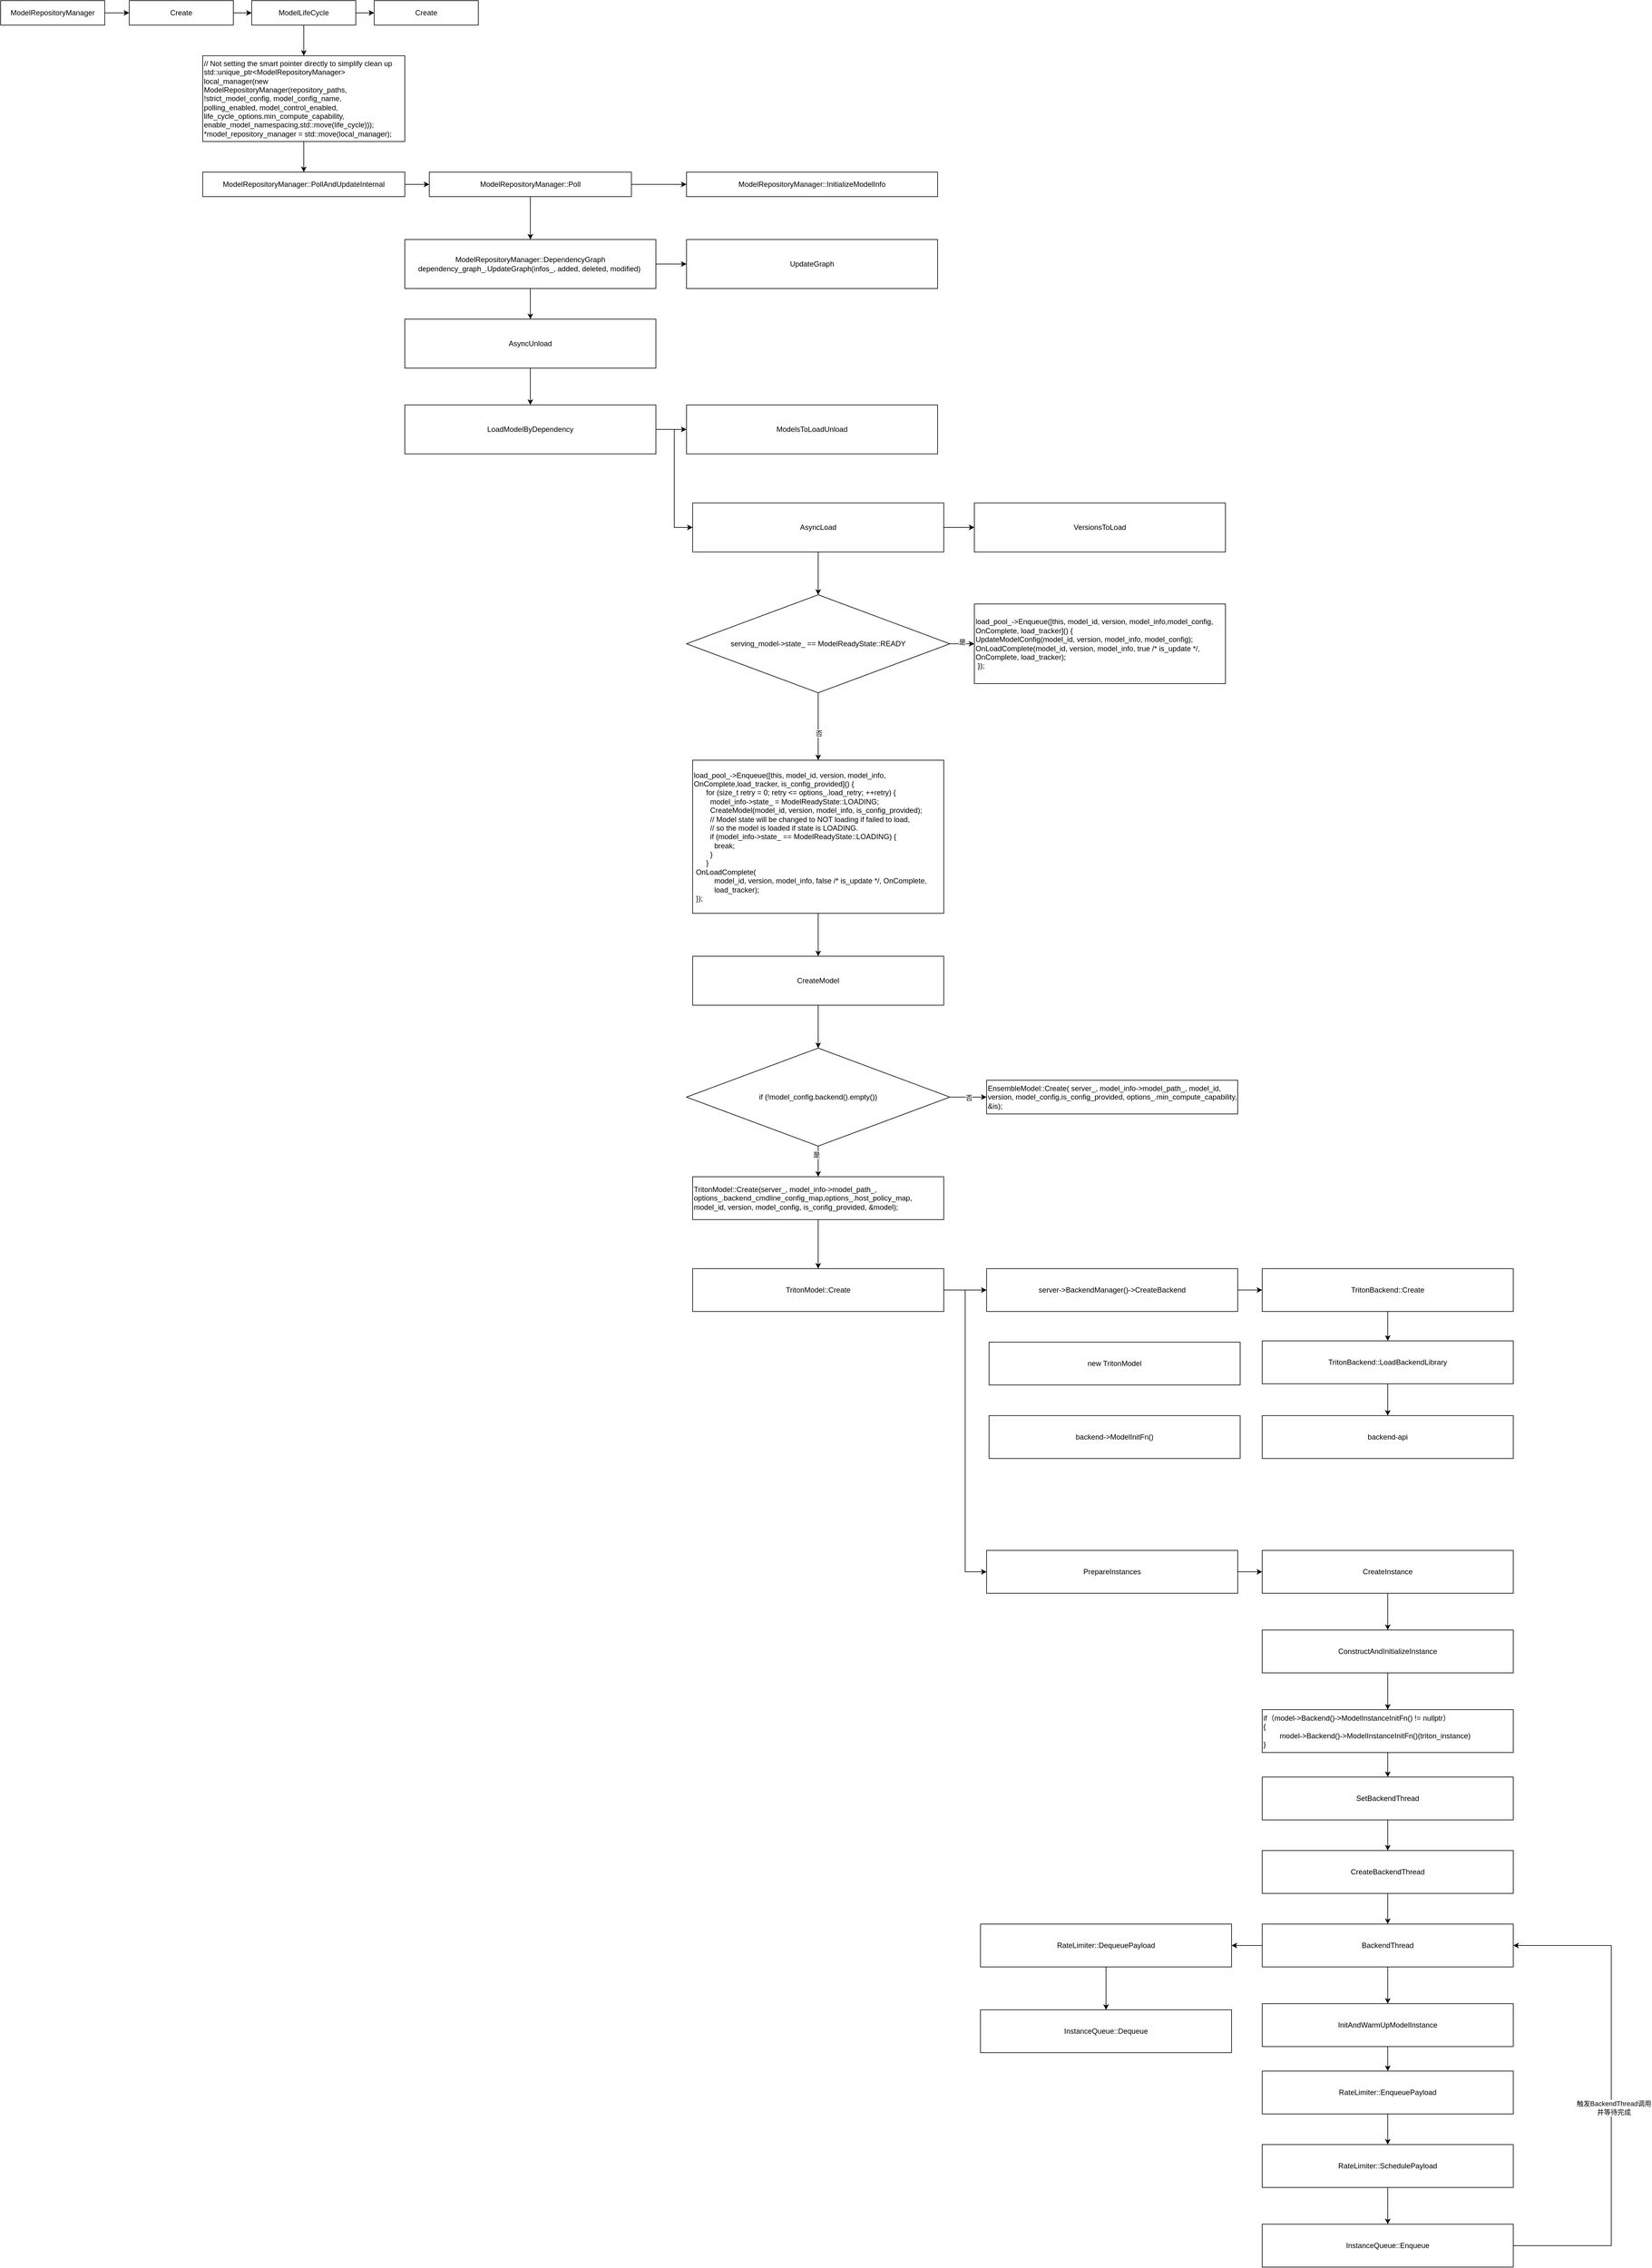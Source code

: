 <mxfile version="26.0.5">
  <diagram name="第 1 页" id="f1nWCCuWI_6rAyLzlvaS">
    <mxGraphModel dx="1674" dy="772" grid="1" gridSize="10" guides="1" tooltips="1" connect="1" arrows="1" fold="1" page="1" pageScale="1" pageWidth="827" pageHeight="1169" math="0" shadow="0">
      <root>
        <mxCell id="0" />
        <mxCell id="1" parent="0" />
        <mxCell id="RpQ-3ubnt-UxJicJJvZT-3" value="" style="edgeStyle=orthogonalEdgeStyle;rounded=0;orthogonalLoop=1;jettySize=auto;html=1;" parent="1" source="RpQ-3ubnt-UxJicJJvZT-1" target="RpQ-3ubnt-UxJicJJvZT-2" edge="1">
          <mxGeometry relative="1" as="geometry" />
        </mxCell>
        <mxCell id="RpQ-3ubnt-UxJicJJvZT-1" value="&lt;div class=&quot;lake-content&quot;&gt;&lt;span style=&quot;color: var(--md-editor-text-color-active)&quot; class=&quot;ne-text&quot;&gt;ModelRepositoryManager&lt;/span&gt;&lt;/div&gt;" style="rounded=0;whiteSpace=wrap;html=1;" parent="1" vertex="1">
          <mxGeometry x="40" y="80" width="170" height="40" as="geometry" />
        </mxCell>
        <mxCell id="RpQ-3ubnt-UxJicJJvZT-5" value="" style="edgeStyle=orthogonalEdgeStyle;rounded=0;orthogonalLoop=1;jettySize=auto;html=1;" parent="1" source="RpQ-3ubnt-UxJicJJvZT-2" target="RpQ-3ubnt-UxJicJJvZT-4" edge="1">
          <mxGeometry relative="1" as="geometry" />
        </mxCell>
        <mxCell id="RpQ-3ubnt-UxJicJJvZT-2" value="&lt;div class=&quot;lake-content&quot;&gt;&lt;span style=&quot;color: var(--md-editor-text-color-active)&quot; class=&quot;ne-text&quot;&gt;Create&lt;/span&gt;&lt;/div&gt;" style="rounded=0;whiteSpace=wrap;html=1;" parent="1" vertex="1">
          <mxGeometry x="250" y="80" width="170" height="40" as="geometry" />
        </mxCell>
        <mxCell id="RpQ-3ubnt-UxJicJJvZT-7" value="" style="edgeStyle=orthogonalEdgeStyle;rounded=0;orthogonalLoop=1;jettySize=auto;html=1;" parent="1" source="RpQ-3ubnt-UxJicJJvZT-4" target="RpQ-3ubnt-UxJicJJvZT-6" edge="1">
          <mxGeometry relative="1" as="geometry" />
        </mxCell>
        <mxCell id="RpQ-3ubnt-UxJicJJvZT-11" value="" style="edgeStyle=orthogonalEdgeStyle;rounded=0;orthogonalLoop=1;jettySize=auto;html=1;" parent="1" source="RpQ-3ubnt-UxJicJJvZT-4" target="RpQ-3ubnt-UxJicJJvZT-10" edge="1">
          <mxGeometry relative="1" as="geometry" />
        </mxCell>
        <mxCell id="RpQ-3ubnt-UxJicJJvZT-4" value="&lt;div class=&quot;lake-content&quot;&gt;&lt;span style=&quot;color: var(--md-editor-text-color-active)&quot; class=&quot;ne-text&quot;&gt;ModelLifeCycle&lt;/span&gt;&lt;/div&gt;" style="rounded=0;whiteSpace=wrap;html=1;" parent="1" vertex="1">
          <mxGeometry x="450" y="80" width="170" height="40" as="geometry" />
        </mxCell>
        <mxCell id="RpQ-3ubnt-UxJicJJvZT-6" value="&lt;div class=&quot;lake-content&quot;&gt;Create&lt;/div&gt;" style="rounded=0;whiteSpace=wrap;html=1;" parent="1" vertex="1">
          <mxGeometry x="650" y="80" width="170" height="40" as="geometry" />
        </mxCell>
        <mxCell id="RpQ-3ubnt-UxJicJJvZT-15" value="" style="edgeStyle=orthogonalEdgeStyle;rounded=0;orthogonalLoop=1;jettySize=auto;html=1;" parent="1" source="RpQ-3ubnt-UxJicJJvZT-9" target="RpQ-3ubnt-UxJicJJvZT-14" edge="1">
          <mxGeometry relative="1" as="geometry" />
        </mxCell>
        <mxCell id="RpQ-3ubnt-UxJicJJvZT-9" value="&lt;div class=&quot;lake-content&quot;&gt;&lt;div class=&quot;lake-content&quot;&gt;&lt;span class=&quot;ne-text&quot;&gt;&lt;span style=&quot;background-color: transparent; color: light-dark(rgb(0, 0, 0), rgb(255, 255, 255));&quot;&gt;ModelRepositoryManager::&lt;/span&gt;PollAndUpdateInternal&lt;/span&gt;&lt;/div&gt;&lt;/div&gt;" style="rounded=0;whiteSpace=wrap;html=1;" parent="1" vertex="1">
          <mxGeometry x="370" y="360" width="330" height="40" as="geometry" />
        </mxCell>
        <mxCell id="RpQ-3ubnt-UxJicJJvZT-12" value="" style="edgeStyle=orthogonalEdgeStyle;rounded=0;orthogonalLoop=1;jettySize=auto;html=1;" parent="1" source="RpQ-3ubnt-UxJicJJvZT-10" target="RpQ-3ubnt-UxJicJJvZT-9" edge="1">
          <mxGeometry relative="1" as="geometry" />
        </mxCell>
        <mxCell id="RpQ-3ubnt-UxJicJJvZT-10" value="&lt;div class=&quot;lake-content&quot;&gt;&lt;div class=&quot;lake-content&quot;&gt;// Not setting the smart pointer directly to simplify clean up&lt;/div&gt;&lt;div class=&quot;lake-content&quot;&gt;std::unique_ptr&amp;lt;ModelRepositoryManager&amp;gt; local_manager(&lt;span style=&quot;background-color: transparent; color: light-dark(rgb(0, 0, 0), rgb(255, 255, 255));&quot;&gt;new ModelRepositoryManager(&lt;/span&gt;&lt;span style=&quot;background-color: transparent; color: light-dark(rgb(0, 0, 0), rgb(255, 255, 255));&quot;&gt;repository_paths, !strict_model_config, model_config_name,&lt;/span&gt;&lt;/div&gt;&lt;div class=&quot;lake-content&quot;&gt;polling_enabled, model_control_enabled,&lt;/div&gt;&lt;div class=&quot;lake-content&quot;&gt;life_cycle_options.min_compute_capability, enable_model_namespacing,&lt;span style=&quot;background-color: transparent; color: light-dark(rgb(0, 0, 0), rgb(255, 255, 255));&quot;&gt;std::move(life_cycle)));&lt;/span&gt;&lt;/div&gt;&lt;div class=&quot;lake-content&quot;&gt;*model_repository_manager = std::move(local_manager);&lt;/div&gt;&lt;/div&gt;" style="rounded=0;whiteSpace=wrap;html=1;align=left;" parent="1" vertex="1">
          <mxGeometry x="370" y="170" width="330" height="140" as="geometry" />
        </mxCell>
        <mxCell id="RpQ-3ubnt-UxJicJJvZT-17" value="" style="edgeStyle=orthogonalEdgeStyle;rounded=0;orthogonalLoop=1;jettySize=auto;html=1;" parent="1" source="RpQ-3ubnt-UxJicJJvZT-14" target="RpQ-3ubnt-UxJicJJvZT-16" edge="1">
          <mxGeometry relative="1" as="geometry" />
        </mxCell>
        <mxCell id="RpQ-3ubnt-UxJicJJvZT-19" value="" style="edgeStyle=orthogonalEdgeStyle;rounded=0;orthogonalLoop=1;jettySize=auto;html=1;" parent="1" source="RpQ-3ubnt-UxJicJJvZT-14" target="RpQ-3ubnt-UxJicJJvZT-18" edge="1">
          <mxGeometry relative="1" as="geometry" />
        </mxCell>
        <mxCell id="RpQ-3ubnt-UxJicJJvZT-14" value="&lt;div class=&quot;lake-content&quot;&gt;&lt;div class=&quot;lake-content&quot;&gt;&lt;span class=&quot;ne-text&quot;&gt;&lt;span style=&quot;background-color: transparent; color: light-dark(rgb(0, 0, 0), rgb(255, 255, 255));&quot;&gt;ModelRepositoryManager::&lt;/span&gt;Poll&lt;/span&gt;&lt;/div&gt;&lt;/div&gt;" style="rounded=0;whiteSpace=wrap;html=1;" parent="1" vertex="1">
          <mxGeometry x="740" y="360" width="330" height="40" as="geometry" />
        </mxCell>
        <mxCell id="RpQ-3ubnt-UxJicJJvZT-16" value="&lt;div class=&quot;lake-content&quot;&gt;&lt;div class=&quot;lake-content&quot;&gt;&lt;span class=&quot;ne-text&quot;&gt;&lt;span style=&quot;background-color: transparent; color: light-dark(rgb(0, 0, 0), rgb(255, 255, 255));&quot;&gt;ModelRepositoryManager::&lt;/span&gt;InitializeModelInfo&lt;/span&gt;&lt;/div&gt;&lt;/div&gt;" style="rounded=0;whiteSpace=wrap;html=1;" parent="1" vertex="1">
          <mxGeometry x="1160" y="360" width="410" height="40" as="geometry" />
        </mxCell>
        <mxCell id="RpQ-3ubnt-UxJicJJvZT-21" value="" style="edgeStyle=orthogonalEdgeStyle;rounded=0;orthogonalLoop=1;jettySize=auto;html=1;" parent="1" source="RpQ-3ubnt-UxJicJJvZT-18" target="RpQ-3ubnt-UxJicJJvZT-20" edge="1">
          <mxGeometry relative="1" as="geometry" />
        </mxCell>
        <mxCell id="RpQ-3ubnt-UxJicJJvZT-23" value="" style="edgeStyle=orthogonalEdgeStyle;rounded=0;orthogonalLoop=1;jettySize=auto;html=1;" parent="1" source="RpQ-3ubnt-UxJicJJvZT-18" target="RpQ-3ubnt-UxJicJJvZT-22" edge="1">
          <mxGeometry relative="1" as="geometry" />
        </mxCell>
        <mxCell id="RpQ-3ubnt-UxJicJJvZT-18" value="&lt;div class=&quot;lake-content&quot;&gt;&lt;div class=&quot;lake-content&quot;&gt;&lt;span class=&quot;ne-text&quot;&gt;&lt;span style=&quot;background-color: transparent; color: light-dark(rgb(0, 0, 0), rgb(255, 255, 255));&quot;&gt;ModelRepositoryManager::&lt;/span&gt;DependencyGraph&lt;/span&gt;&lt;/div&gt;&lt;div class=&quot;lake-content&quot;&gt;&lt;span class=&quot;ne-text&quot;&gt;dependency_graph_.UpdateGraph(infos_, added, deleted, modified)&amp;nbsp;&lt;/span&gt;&lt;/div&gt;&lt;/div&gt;" style="rounded=0;whiteSpace=wrap;html=1;" parent="1" vertex="1">
          <mxGeometry x="700" y="470" width="410" height="80" as="geometry" />
        </mxCell>
        <mxCell id="RpQ-3ubnt-UxJicJJvZT-20" value="&lt;div class=&quot;lake-content&quot;&gt;&lt;div class=&quot;lake-content&quot;&gt;UpdateGraph&lt;/div&gt;&lt;/div&gt;" style="rounded=0;whiteSpace=wrap;html=1;" parent="1" vertex="1">
          <mxGeometry x="1160" y="470" width="410" height="80" as="geometry" />
        </mxCell>
        <mxCell id="RpQ-3ubnt-UxJicJJvZT-25" value="" style="edgeStyle=orthogonalEdgeStyle;rounded=0;orthogonalLoop=1;jettySize=auto;html=1;" parent="1" source="RpQ-3ubnt-UxJicJJvZT-22" target="RpQ-3ubnt-UxJicJJvZT-24" edge="1">
          <mxGeometry relative="1" as="geometry" />
        </mxCell>
        <mxCell id="RpQ-3ubnt-UxJicJJvZT-22" value="&lt;div class=&quot;lake-content&quot;&gt;&lt;div class=&quot;lake-content&quot;&gt;AsyncUnload&lt;/div&gt;&lt;/div&gt;" style="rounded=0;whiteSpace=wrap;html=1;" parent="1" vertex="1">
          <mxGeometry x="700" y="600" width="410" height="80" as="geometry" />
        </mxCell>
        <mxCell id="RpQ-3ubnt-UxJicJJvZT-27" value="" style="edgeStyle=orthogonalEdgeStyle;rounded=0;orthogonalLoop=1;jettySize=auto;html=1;" parent="1" source="RpQ-3ubnt-UxJicJJvZT-24" target="RpQ-3ubnt-UxJicJJvZT-26" edge="1">
          <mxGeometry relative="1" as="geometry" />
        </mxCell>
        <mxCell id="RpQ-3ubnt-UxJicJJvZT-29" style="edgeStyle=orthogonalEdgeStyle;rounded=0;orthogonalLoop=1;jettySize=auto;html=1;exitX=1;exitY=0.5;exitDx=0;exitDy=0;entryX=0;entryY=0.5;entryDx=0;entryDy=0;" parent="1" source="RpQ-3ubnt-UxJicJJvZT-24" target="RpQ-3ubnt-UxJicJJvZT-28" edge="1">
          <mxGeometry relative="1" as="geometry" />
        </mxCell>
        <mxCell id="RpQ-3ubnt-UxJicJJvZT-24" value="&lt;div class=&quot;lake-content&quot;&gt;&lt;div class=&quot;lake-content&quot;&gt;LoadModelByDependency&lt;/div&gt;&lt;/div&gt;" style="rounded=0;whiteSpace=wrap;html=1;" parent="1" vertex="1">
          <mxGeometry x="700" y="740" width="410" height="80" as="geometry" />
        </mxCell>
        <mxCell id="RpQ-3ubnt-UxJicJJvZT-26" value="&lt;div class=&quot;lake-content&quot;&gt;&lt;div class=&quot;lake-content&quot;&gt;ModelsToLoadUnload&lt;/div&gt;&lt;/div&gt;" style="rounded=0;whiteSpace=wrap;html=1;" parent="1" vertex="1">
          <mxGeometry x="1160" y="740" width="410" height="80" as="geometry" />
        </mxCell>
        <mxCell id="RpQ-3ubnt-UxJicJJvZT-31" value="" style="edgeStyle=orthogonalEdgeStyle;rounded=0;orthogonalLoop=1;jettySize=auto;html=1;" parent="1" source="RpQ-3ubnt-UxJicJJvZT-28" target="RpQ-3ubnt-UxJicJJvZT-30" edge="1">
          <mxGeometry relative="1" as="geometry" />
        </mxCell>
        <mxCell id="RpQ-3ubnt-UxJicJJvZT-42" value="" style="edgeStyle=orthogonalEdgeStyle;rounded=0;orthogonalLoop=1;jettySize=auto;html=1;" parent="1" source="RpQ-3ubnt-UxJicJJvZT-28" target="RpQ-3ubnt-UxJicJJvZT-32" edge="1">
          <mxGeometry relative="1" as="geometry" />
        </mxCell>
        <mxCell id="RpQ-3ubnt-UxJicJJvZT-28" value="&lt;div class=&quot;lake-content&quot;&gt;&lt;div class=&quot;lake-content&quot;&gt;AsyncLoad&lt;/div&gt;&lt;/div&gt;" style="rounded=0;whiteSpace=wrap;html=1;" parent="1" vertex="1">
          <mxGeometry x="1170" y="900" width="410" height="80" as="geometry" />
        </mxCell>
        <mxCell id="RpQ-3ubnt-UxJicJJvZT-30" value="&lt;div class=&quot;lake-content&quot;&gt;&lt;div class=&quot;lake-content&quot;&gt;VersionsToLoad&lt;/div&gt;&lt;/div&gt;" style="rounded=0;whiteSpace=wrap;html=1;" parent="1" vertex="1">
          <mxGeometry x="1630" y="900" width="410" height="80" as="geometry" />
        </mxCell>
        <mxCell id="RpQ-3ubnt-UxJicJJvZT-36" value="" style="edgeStyle=orthogonalEdgeStyle;rounded=0;orthogonalLoop=1;jettySize=auto;html=1;" parent="1" source="RpQ-3ubnt-UxJicJJvZT-32" target="RpQ-3ubnt-UxJicJJvZT-35" edge="1">
          <mxGeometry relative="1" as="geometry" />
        </mxCell>
        <mxCell id="RpQ-3ubnt-UxJicJJvZT-38" value="是" style="edgeLabel;html=1;align=center;verticalAlign=middle;resizable=0;points=[];" parent="RpQ-3ubnt-UxJicJJvZT-36" vertex="1" connectable="0">
          <mxGeometry x="-0.009" y="3" relative="1" as="geometry">
            <mxPoint as="offset" />
          </mxGeometry>
        </mxCell>
        <mxCell id="RpQ-3ubnt-UxJicJJvZT-40" value="" style="edgeStyle=orthogonalEdgeStyle;rounded=0;orthogonalLoop=1;jettySize=auto;html=1;" parent="1" source="RpQ-3ubnt-UxJicJJvZT-32" target="RpQ-3ubnt-UxJicJJvZT-33" edge="1">
          <mxGeometry relative="1" as="geometry" />
        </mxCell>
        <mxCell id="RpQ-3ubnt-UxJicJJvZT-41" value="否" style="edgeLabel;html=1;align=center;verticalAlign=middle;resizable=0;points=[];" parent="RpQ-3ubnt-UxJicJJvZT-40" vertex="1" connectable="0">
          <mxGeometry x="0.191" y="1" relative="1" as="geometry">
            <mxPoint as="offset" />
          </mxGeometry>
        </mxCell>
        <mxCell id="RpQ-3ubnt-UxJicJJvZT-32" value="serving_model-&gt;state_ == ModelReadyState::READY" style="rhombus;whiteSpace=wrap;html=1;" parent="1" vertex="1">
          <mxGeometry x="1160" y="1050" width="430" height="160" as="geometry" />
        </mxCell>
        <mxCell id="RpQ-3ubnt-UxJicJJvZT-47" value="" style="edgeStyle=orthogonalEdgeStyle;rounded=0;orthogonalLoop=1;jettySize=auto;html=1;" parent="1" source="RpQ-3ubnt-UxJicJJvZT-33" target="RpQ-3ubnt-UxJicJJvZT-46" edge="1">
          <mxGeometry relative="1" as="geometry" />
        </mxCell>
        <mxCell id="RpQ-3ubnt-UxJicJJvZT-33" value="&lt;div class=&quot;lake-content&quot;&gt;&lt;div class=&quot;lake-content&quot;&gt;&lt;div class=&quot;lake-content&quot;&gt;load_pool_-&amp;gt;Enqueue([this, model_id, version, model_info, OnComplete,&lt;span style=&quot;background-color: transparent; color: light-dark(rgb(0, 0, 0), rgb(255, 255, 255));&quot;&gt;load_tracker, is_config_provided]() {&lt;/span&gt;&lt;/div&gt;&lt;div class=&quot;lake-content&quot;&gt;&amp;nbsp; &amp;nbsp; &amp;nbsp; for (size_t retry = 0; retry &amp;lt;= options_.load_retry; ++retry) {&lt;/div&gt;&lt;div class=&quot;lake-content&quot;&gt;&amp;nbsp; &amp;nbsp; &amp;nbsp; &amp;nbsp; model_info-&amp;gt;state_ = ModelReadyState::LOADING;&lt;/div&gt;&lt;div class=&quot;lake-content&quot;&gt;&amp;nbsp; &amp;nbsp; &amp;nbsp; &amp;nbsp; CreateModel(model_id, version, model_info, is_config_provided);&lt;/div&gt;&lt;div class=&quot;lake-content&quot;&gt;&amp;nbsp; &amp;nbsp; &amp;nbsp; &amp;nbsp; // Model state will be changed to NOT loading if failed to load,&lt;/div&gt;&lt;div class=&quot;lake-content&quot;&gt;&amp;nbsp; &amp;nbsp; &amp;nbsp; &amp;nbsp; // so the model is loaded if state is LOADING.&lt;/div&gt;&lt;div class=&quot;lake-content&quot;&gt;&amp;nbsp; &amp;nbsp; &amp;nbsp; &amp;nbsp; if (model_info-&amp;gt;state_ == ModelReadyState::LOADING) {&lt;/div&gt;&lt;div class=&quot;lake-content&quot;&gt;&amp;nbsp; &amp;nbsp; &amp;nbsp; &amp;nbsp; &amp;nbsp; break;&lt;/div&gt;&lt;div class=&quot;lake-content&quot;&gt;&amp;nbsp; &amp;nbsp; &amp;nbsp; &amp;nbsp; }&lt;/div&gt;&lt;div class=&quot;lake-content&quot;&gt;&amp;nbsp; &amp;nbsp; &amp;nbsp; }&lt;/div&gt;&lt;div class=&quot;lake-content&quot;&gt;&amp;nbsp;OnLoadComplete(&lt;/div&gt;&lt;div class=&quot;lake-content&quot;&gt;&amp;nbsp; &amp;nbsp; &amp;nbsp; &amp;nbsp; &amp;nbsp; model_id, version, model_info, false /* is_update */, OnComplete,&lt;/div&gt;&lt;div class=&quot;lake-content&quot;&gt;&amp;nbsp; &amp;nbsp; &amp;nbsp; &amp;nbsp; &amp;nbsp; load_tracker);&lt;/div&gt;&lt;div class=&quot;lake-content&quot;&gt;&amp;nbsp;});&lt;/div&gt;&lt;/div&gt;&lt;/div&gt;" style="rounded=0;whiteSpace=wrap;html=1;align=left;" parent="1" vertex="1">
          <mxGeometry x="1170" y="1320" width="410" height="250" as="geometry" />
        </mxCell>
        <mxCell id="RpQ-3ubnt-UxJicJJvZT-35" value="&lt;div class=&quot;lake-content&quot;&gt;&lt;div class=&quot;lake-content&quot;&gt;&lt;div class=&quot;lake-content&quot;&gt;load_pool_-&amp;gt;Enqueue([this, model_id, version, model_info,&lt;span style=&quot;background-color: transparent; color: light-dark(rgb(0, 0, 0), rgb(255, 255, 255));&quot;&gt;model_config, OnComplete, load_tracker]() {&lt;/span&gt;&lt;/div&gt;&lt;div class=&quot;lake-content&quot;&gt;&lt;span style=&quot;background-color: transparent; color: light-dark(rgb(0, 0, 0), rgb(255, 255, 255));&quot;&gt;UpdateModelConfig(model_id, version, model_info, model_config);&lt;/span&gt;&lt;/div&gt;&lt;div class=&quot;lake-content&quot;&gt;OnLoadComplete(&lt;span style=&quot;background-color: transparent; color: light-dark(rgb(0, 0, 0), rgb(255, 255, 255));&quot;&gt;model_id, version, model_info, true /* is_update */, OnComplete,&lt;/span&gt;&lt;span style=&quot;background-color: transparent; color: light-dark(rgb(0, 0, 0), rgb(255, 255, 255));&quot;&gt;&amp;nbsp;load_tracker);&lt;/span&gt;&lt;/div&gt;&lt;div class=&quot;lake-content&quot;&gt;&amp;nbsp;});&lt;/div&gt;&lt;/div&gt;&lt;/div&gt;" style="rounded=0;whiteSpace=wrap;html=1;align=left;" parent="1" vertex="1">
          <mxGeometry x="1630" y="1065" width="410" height="130" as="geometry" />
        </mxCell>
        <mxCell id="RpQ-3ubnt-UxJicJJvZT-49" value="" style="edgeStyle=orthogonalEdgeStyle;rounded=0;orthogonalLoop=1;jettySize=auto;html=1;" parent="1" source="RpQ-3ubnt-UxJicJJvZT-46" target="RpQ-3ubnt-UxJicJJvZT-48" edge="1">
          <mxGeometry relative="1" as="geometry" />
        </mxCell>
        <mxCell id="RpQ-3ubnt-UxJicJJvZT-46" value="&lt;div class=&quot;lake-content&quot;&gt;&lt;div class=&quot;lake-content&quot;&gt;CreateModel&lt;/div&gt;&lt;/div&gt;" style="rounded=0;whiteSpace=wrap;html=1;" parent="1" vertex="1">
          <mxGeometry x="1170" y="1640" width="410" height="80" as="geometry" />
        </mxCell>
        <mxCell id="RpQ-3ubnt-UxJicJJvZT-51" value="" style="edgeStyle=orthogonalEdgeStyle;rounded=0;orthogonalLoop=1;jettySize=auto;html=1;" parent="1" source="RpQ-3ubnt-UxJicJJvZT-48" target="RpQ-3ubnt-UxJicJJvZT-50" edge="1">
          <mxGeometry relative="1" as="geometry" />
        </mxCell>
        <mxCell id="RpQ-3ubnt-UxJicJJvZT-53" value="是" style="edgeLabel;html=1;align=center;verticalAlign=middle;resizable=0;points=[];" parent="RpQ-3ubnt-UxJicJJvZT-51" vertex="1" connectable="0">
          <mxGeometry x="-0.449" y="-3" relative="1" as="geometry">
            <mxPoint as="offset" />
          </mxGeometry>
        </mxCell>
        <mxCell id="RpQ-3ubnt-UxJicJJvZT-54" value="" style="edgeStyle=orthogonalEdgeStyle;rounded=0;orthogonalLoop=1;jettySize=auto;html=1;" parent="1" source="RpQ-3ubnt-UxJicJJvZT-48" target="RpQ-3ubnt-UxJicJJvZT-52" edge="1">
          <mxGeometry relative="1" as="geometry" />
        </mxCell>
        <mxCell id="RpQ-3ubnt-UxJicJJvZT-55" value="否" style="edgeLabel;html=1;align=center;verticalAlign=middle;resizable=0;points=[];" parent="RpQ-3ubnt-UxJicJJvZT-54" vertex="1" connectable="0">
          <mxGeometry x="0.028" y="-1" relative="1" as="geometry">
            <mxPoint as="offset" />
          </mxGeometry>
        </mxCell>
        <mxCell id="RpQ-3ubnt-UxJicJJvZT-48" value="if (!model_config.backend().empty())" style="rhombus;whiteSpace=wrap;html=1;" parent="1" vertex="1">
          <mxGeometry x="1160" y="1790" width="430" height="160" as="geometry" />
        </mxCell>
        <mxCell id="RpQ-3ubnt-UxJicJJvZT-57" value="" style="edgeStyle=orthogonalEdgeStyle;rounded=0;orthogonalLoop=1;jettySize=auto;html=1;" parent="1" source="RpQ-3ubnt-UxJicJJvZT-50" target="RpQ-3ubnt-UxJicJJvZT-56" edge="1">
          <mxGeometry relative="1" as="geometry" />
        </mxCell>
        <mxCell id="RpQ-3ubnt-UxJicJJvZT-50" value="&lt;div&gt;TritonModel::Create(&lt;span style=&quot;background-color: transparent; color: light-dark(rgb(0, 0, 0), rgb(255, 255, 255));&quot;&gt;server_, model_info-&amp;gt;model_path_, options_.backend_cmdline_config_map,&lt;/span&gt;&lt;span style=&quot;background-color: transparent; color: light-dark(rgb(0, 0, 0), rgb(255, 255, 255));&quot;&gt;options_.host_policy_map, model_id, version, model_config,&lt;/span&gt;&lt;span style=&quot;background-color: transparent; color: light-dark(rgb(0, 0, 0), rgb(255, 255, 255));&quot;&gt;&amp;nbsp;is_config_provided, &amp;amp;model);&lt;/span&gt;&lt;/div&gt;" style="rounded=0;whiteSpace=wrap;html=1;align=left;" parent="1" vertex="1">
          <mxGeometry x="1170" y="2000" width="410" height="70" as="geometry" />
        </mxCell>
        <mxCell id="RpQ-3ubnt-UxJicJJvZT-52" value="&lt;div class=&quot;lake-content&quot;&gt;&lt;div class=&quot;lake-content&quot;&gt;&lt;div class=&quot;lake-content&quot;&gt;EnsembleModel::Create(&lt;span style=&quot;background-color: transparent; color: light-dark(rgb(0, 0, 0), rgb(255, 255, 255));&quot;&gt;&amp;nbsp;server_, model_info-&amp;gt;model_path_, model_id, version, model_config,&lt;/span&gt;&lt;span style=&quot;background-color: transparent; color: light-dark(rgb(0, 0, 0), rgb(255, 255, 255));&quot;&gt;is_config_provided, options_.min_compute_capability, &amp;amp;is);&lt;/span&gt;&lt;/div&gt;&lt;/div&gt;&lt;/div&gt;" style="rounded=0;whiteSpace=wrap;html=1;align=left;" parent="1" vertex="1">
          <mxGeometry x="1650" y="1842.5" width="410" height="55" as="geometry" />
        </mxCell>
        <mxCell id="RpQ-3ubnt-UxJicJJvZT-59" value="" style="edgeStyle=orthogonalEdgeStyle;rounded=0;orthogonalLoop=1;jettySize=auto;html=1;" parent="1" source="RpQ-3ubnt-UxJicJJvZT-56" target="RpQ-3ubnt-UxJicJJvZT-58" edge="1">
          <mxGeometry relative="1" as="geometry" />
        </mxCell>
        <mxCell id="RpQ-3ubnt-UxJicJJvZT-75" style="edgeStyle=orthogonalEdgeStyle;rounded=0;orthogonalLoop=1;jettySize=auto;html=1;exitX=1;exitY=0.5;exitDx=0;exitDy=0;entryX=0;entryY=0.5;entryDx=0;entryDy=0;" parent="1" source="RpQ-3ubnt-UxJicJJvZT-56" target="RpQ-3ubnt-UxJicJJvZT-74" edge="1">
          <mxGeometry relative="1" as="geometry" />
        </mxCell>
        <mxCell id="RpQ-3ubnt-UxJicJJvZT-56" value="TritonModel::Create" style="rounded=0;whiteSpace=wrap;html=1;align=center;" parent="1" vertex="1">
          <mxGeometry x="1170" y="2150" width="410" height="70" as="geometry" />
        </mxCell>
        <mxCell id="RpQ-3ubnt-UxJicJJvZT-67" value="" style="edgeStyle=orthogonalEdgeStyle;rounded=0;orthogonalLoop=1;jettySize=auto;html=1;" parent="1" source="RpQ-3ubnt-UxJicJJvZT-58" target="RpQ-3ubnt-UxJicJJvZT-66" edge="1">
          <mxGeometry relative="1" as="geometry" />
        </mxCell>
        <mxCell id="RpQ-3ubnt-UxJicJJvZT-58" value="server-&amp;gt;BackendManager()-&amp;gt;CreateBackend" style="rounded=0;whiteSpace=wrap;html=1;align=center;" parent="1" vertex="1">
          <mxGeometry x="1650" y="2150" width="410" height="70" as="geometry" />
        </mxCell>
        <mxCell id="RpQ-3ubnt-UxJicJJvZT-60" value="new TritonModel" style="rounded=0;whiteSpace=wrap;html=1;align=center;" parent="1" vertex="1">
          <mxGeometry x="1654" y="2270" width="410" height="70" as="geometry" />
        </mxCell>
        <mxCell id="RpQ-3ubnt-UxJicJJvZT-62" value="backend-&amp;gt;ModelInitFn()" style="rounded=0;whiteSpace=wrap;html=1;align=center;" parent="1" vertex="1">
          <mxGeometry x="1654" y="2390" width="410" height="70" as="geometry" />
        </mxCell>
        <mxCell id="RpQ-3ubnt-UxJicJJvZT-73" value="" style="edgeStyle=orthogonalEdgeStyle;rounded=0;orthogonalLoop=1;jettySize=auto;html=1;" parent="1" source="RpQ-3ubnt-UxJicJJvZT-66" target="RpQ-3ubnt-UxJicJJvZT-70" edge="1">
          <mxGeometry relative="1" as="geometry" />
        </mxCell>
        <mxCell id="RpQ-3ubnt-UxJicJJvZT-66" value="TritonBackend::Create" style="rounded=0;whiteSpace=wrap;html=1;align=center;" parent="1" vertex="1">
          <mxGeometry x="2100" y="2150" width="410" height="70" as="geometry" />
        </mxCell>
        <mxCell id="RpQ-3ubnt-UxJicJJvZT-68" value="backend-api" style="rounded=0;whiteSpace=wrap;html=1;align=center;" parent="1" vertex="1">
          <mxGeometry x="2100" y="2390" width="410" height="70" as="geometry" />
        </mxCell>
        <mxCell id="RpQ-3ubnt-UxJicJJvZT-72" value="" style="edgeStyle=orthogonalEdgeStyle;rounded=0;orthogonalLoop=1;jettySize=auto;html=1;" parent="1" source="RpQ-3ubnt-UxJicJJvZT-70" target="RpQ-3ubnt-UxJicJJvZT-68" edge="1">
          <mxGeometry relative="1" as="geometry" />
        </mxCell>
        <mxCell id="RpQ-3ubnt-UxJicJJvZT-70" value="TritonBackend::LoadBackendLibrary" style="rounded=0;whiteSpace=wrap;html=1;align=center;" parent="1" vertex="1">
          <mxGeometry x="2100" y="2268" width="410" height="70" as="geometry" />
        </mxCell>
        <mxCell id="RpQ-3ubnt-UxJicJJvZT-77" value="" style="edgeStyle=orthogonalEdgeStyle;rounded=0;orthogonalLoop=1;jettySize=auto;html=1;" parent="1" source="RpQ-3ubnt-UxJicJJvZT-74" target="RpQ-3ubnt-UxJicJJvZT-76" edge="1">
          <mxGeometry relative="1" as="geometry" />
        </mxCell>
        <mxCell id="RpQ-3ubnt-UxJicJJvZT-74" value="PrepareInstances" style="rounded=0;whiteSpace=wrap;html=1;align=center;" parent="1" vertex="1">
          <mxGeometry x="1650" y="2610" width="410" height="70" as="geometry" />
        </mxCell>
        <mxCell id="RpQ-3ubnt-UxJicJJvZT-79" value="" style="edgeStyle=orthogonalEdgeStyle;rounded=0;orthogonalLoop=1;jettySize=auto;html=1;" parent="1" source="RpQ-3ubnt-UxJicJJvZT-76" target="RpQ-3ubnt-UxJicJJvZT-78" edge="1">
          <mxGeometry relative="1" as="geometry" />
        </mxCell>
        <mxCell id="RpQ-3ubnt-UxJicJJvZT-76" value="CreateInstance" style="rounded=0;whiteSpace=wrap;html=1;align=center;" parent="1" vertex="1">
          <mxGeometry x="2100" y="2610" width="410" height="70" as="geometry" />
        </mxCell>
        <mxCell id="RpQ-3ubnt-UxJicJJvZT-81" style="edgeStyle=orthogonalEdgeStyle;rounded=0;orthogonalLoop=1;jettySize=auto;html=1;entryX=0.5;entryY=0;entryDx=0;entryDy=0;" parent="1" source="RpQ-3ubnt-UxJicJJvZT-78" target="RpQ-3ubnt-UxJicJJvZT-80" edge="1">
          <mxGeometry relative="1" as="geometry" />
        </mxCell>
        <mxCell id="RpQ-3ubnt-UxJicJJvZT-78" value="ConstructAndInitializeInstance" style="rounded=0;whiteSpace=wrap;html=1;align=center;" parent="1" vertex="1">
          <mxGeometry x="2100" y="2740" width="410" height="70" as="geometry" />
        </mxCell>
        <mxCell id="EitAHyJn2PNV5uwUmFeK-2" style="edgeStyle=orthogonalEdgeStyle;rounded=0;orthogonalLoop=1;jettySize=auto;html=1;exitX=0.5;exitY=1;exitDx=0;exitDy=0;entryX=0.5;entryY=0;entryDx=0;entryDy=0;" parent="1" source="RpQ-3ubnt-UxJicJJvZT-80" target="EitAHyJn2PNV5uwUmFeK-1" edge="1">
          <mxGeometry relative="1" as="geometry" />
        </mxCell>
        <mxCell id="RpQ-3ubnt-UxJicJJvZT-80" value="&lt;div&gt;if（model-&amp;gt;Backend()-&amp;gt;ModelInstanceInitFn() != nullptr）&lt;/div&gt;&lt;div&gt;{&lt;/div&gt;&lt;span style=&quot;white-space: pre;&quot;&gt;&#x9;&lt;/span&gt;model-&amp;gt;Backend()-&amp;gt;ModelInstanceInitFn()(triton_instance)&lt;div&gt;}&lt;/div&gt;" style="rounded=0;whiteSpace=wrap;html=1;align=left;" parent="1" vertex="1">
          <mxGeometry x="2100" y="2870" width="410" height="70" as="geometry" />
        </mxCell>
        <mxCell id="EitAHyJn2PNV5uwUmFeK-4" value="" style="edgeStyle=orthogonalEdgeStyle;rounded=0;orthogonalLoop=1;jettySize=auto;html=1;" parent="1" source="EitAHyJn2PNV5uwUmFeK-1" target="EitAHyJn2PNV5uwUmFeK-3" edge="1">
          <mxGeometry relative="1" as="geometry" />
        </mxCell>
        <mxCell id="EitAHyJn2PNV5uwUmFeK-1" value="SetBackendThread" style="rounded=0;whiteSpace=wrap;html=1;align=center;" parent="1" vertex="1">
          <mxGeometry x="2100" y="2980" width="410" height="70" as="geometry" />
        </mxCell>
        <mxCell id="EitAHyJn2PNV5uwUmFeK-6" value="" style="edgeStyle=orthogonalEdgeStyle;rounded=0;orthogonalLoop=1;jettySize=auto;html=1;" parent="1" source="EitAHyJn2PNV5uwUmFeK-3" target="EitAHyJn2PNV5uwUmFeK-5" edge="1">
          <mxGeometry relative="1" as="geometry" />
        </mxCell>
        <mxCell id="EitAHyJn2PNV5uwUmFeK-3" value="CreateBackendThread" style="rounded=0;whiteSpace=wrap;html=1;align=center;" parent="1" vertex="1">
          <mxGeometry x="2100" y="3100" width="410" height="70" as="geometry" />
        </mxCell>
        <mxCell id="EitAHyJn2PNV5uwUmFeK-8" value="" style="edgeStyle=orthogonalEdgeStyle;rounded=0;orthogonalLoop=1;jettySize=auto;html=1;" parent="1" source="EitAHyJn2PNV5uwUmFeK-5" target="EitAHyJn2PNV5uwUmFeK-7" edge="1">
          <mxGeometry relative="1" as="geometry" />
        </mxCell>
        <mxCell id="XJMiBNskpwX0Irdqg2bb-11" value="" style="edgeStyle=orthogonalEdgeStyle;rounded=0;orthogonalLoop=1;jettySize=auto;html=1;" edge="1" parent="1" source="EitAHyJn2PNV5uwUmFeK-5" target="XJMiBNskpwX0Irdqg2bb-10">
          <mxGeometry relative="1" as="geometry" />
        </mxCell>
        <mxCell id="EitAHyJn2PNV5uwUmFeK-5" value="BackendThread" style="rounded=0;whiteSpace=wrap;html=1;align=center;" parent="1" vertex="1">
          <mxGeometry x="2100" y="3220" width="410" height="70" as="geometry" />
        </mxCell>
        <mxCell id="XJMiBNskpwX0Irdqg2bb-2" value="" style="edgeStyle=orthogonalEdgeStyle;rounded=0;orthogonalLoop=1;jettySize=auto;html=1;" edge="1" parent="1" source="EitAHyJn2PNV5uwUmFeK-7" target="XJMiBNskpwX0Irdqg2bb-1">
          <mxGeometry relative="1" as="geometry" />
        </mxCell>
        <mxCell id="EitAHyJn2PNV5uwUmFeK-7" value="InitAndWarmUpModelInstance" style="rounded=0;whiteSpace=wrap;html=1;align=center;" parent="1" vertex="1">
          <mxGeometry x="2100" y="3350" width="410" height="70" as="geometry" />
        </mxCell>
        <mxCell id="XJMiBNskpwX0Irdqg2bb-4" value="" style="edgeStyle=orthogonalEdgeStyle;rounded=0;orthogonalLoop=1;jettySize=auto;html=1;" edge="1" parent="1" source="XJMiBNskpwX0Irdqg2bb-1" target="XJMiBNskpwX0Irdqg2bb-3">
          <mxGeometry relative="1" as="geometry" />
        </mxCell>
        <mxCell id="XJMiBNskpwX0Irdqg2bb-1" value="RateLimiter::EnqueuePayload" style="rounded=0;whiteSpace=wrap;html=1;align=center;" vertex="1" parent="1">
          <mxGeometry x="2100" y="3460" width="410" height="70" as="geometry" />
        </mxCell>
        <mxCell id="XJMiBNskpwX0Irdqg2bb-6" value="" style="edgeStyle=orthogonalEdgeStyle;rounded=0;orthogonalLoop=1;jettySize=auto;html=1;" edge="1" parent="1" source="XJMiBNskpwX0Irdqg2bb-3" target="XJMiBNskpwX0Irdqg2bb-5">
          <mxGeometry relative="1" as="geometry" />
        </mxCell>
        <mxCell id="XJMiBNskpwX0Irdqg2bb-3" value="RateLimiter::SchedulePayload" style="rounded=0;whiteSpace=wrap;html=1;align=center;" vertex="1" parent="1">
          <mxGeometry x="2100" y="3580" width="410" height="70" as="geometry" />
        </mxCell>
        <mxCell id="XJMiBNskpwX0Irdqg2bb-8" style="edgeStyle=orthogonalEdgeStyle;rounded=0;orthogonalLoop=1;jettySize=auto;html=1;exitX=1;exitY=0.5;exitDx=0;exitDy=0;entryX=1;entryY=0.5;entryDx=0;entryDy=0;" edge="1" parent="1" source="XJMiBNskpwX0Irdqg2bb-5" target="EitAHyJn2PNV5uwUmFeK-5">
          <mxGeometry relative="1" as="geometry">
            <Array as="points">
              <mxPoint x="2670" y="3745" />
              <mxPoint x="2670" y="3255" />
            </Array>
          </mxGeometry>
        </mxCell>
        <mxCell id="XJMiBNskpwX0Irdqg2bb-9" value="触发BackendThread调用&lt;div&gt;并等待完成&lt;/div&gt;" style="edgeLabel;html=1;align=center;verticalAlign=middle;resizable=0;points=[];" vertex="1" connectable="0" parent="XJMiBNskpwX0Irdqg2bb-8">
          <mxGeometry x="-0.049" y="-4" relative="1" as="geometry">
            <mxPoint as="offset" />
          </mxGeometry>
        </mxCell>
        <mxCell id="XJMiBNskpwX0Irdqg2bb-5" value="InstanceQueue::Enqueue" style="rounded=0;whiteSpace=wrap;html=1;align=center;" vertex="1" parent="1">
          <mxGeometry x="2100" y="3710" width="410" height="70" as="geometry" />
        </mxCell>
        <mxCell id="XJMiBNskpwX0Irdqg2bb-13" value="" style="edgeStyle=orthogonalEdgeStyle;rounded=0;orthogonalLoop=1;jettySize=auto;html=1;" edge="1" parent="1" source="XJMiBNskpwX0Irdqg2bb-10" target="XJMiBNskpwX0Irdqg2bb-12">
          <mxGeometry relative="1" as="geometry" />
        </mxCell>
        <mxCell id="XJMiBNskpwX0Irdqg2bb-10" value="RateLimiter::DequeuePayload" style="rounded=0;whiteSpace=wrap;html=1;align=center;" vertex="1" parent="1">
          <mxGeometry x="1640" y="3220" width="410" height="70" as="geometry" />
        </mxCell>
        <mxCell id="XJMiBNskpwX0Irdqg2bb-12" value="InstanceQueue::Dequeue" style="rounded=0;whiteSpace=wrap;html=1;align=center;" vertex="1" parent="1">
          <mxGeometry x="1640" y="3360" width="410" height="70" as="geometry" />
        </mxCell>
      </root>
    </mxGraphModel>
  </diagram>
</mxfile>
